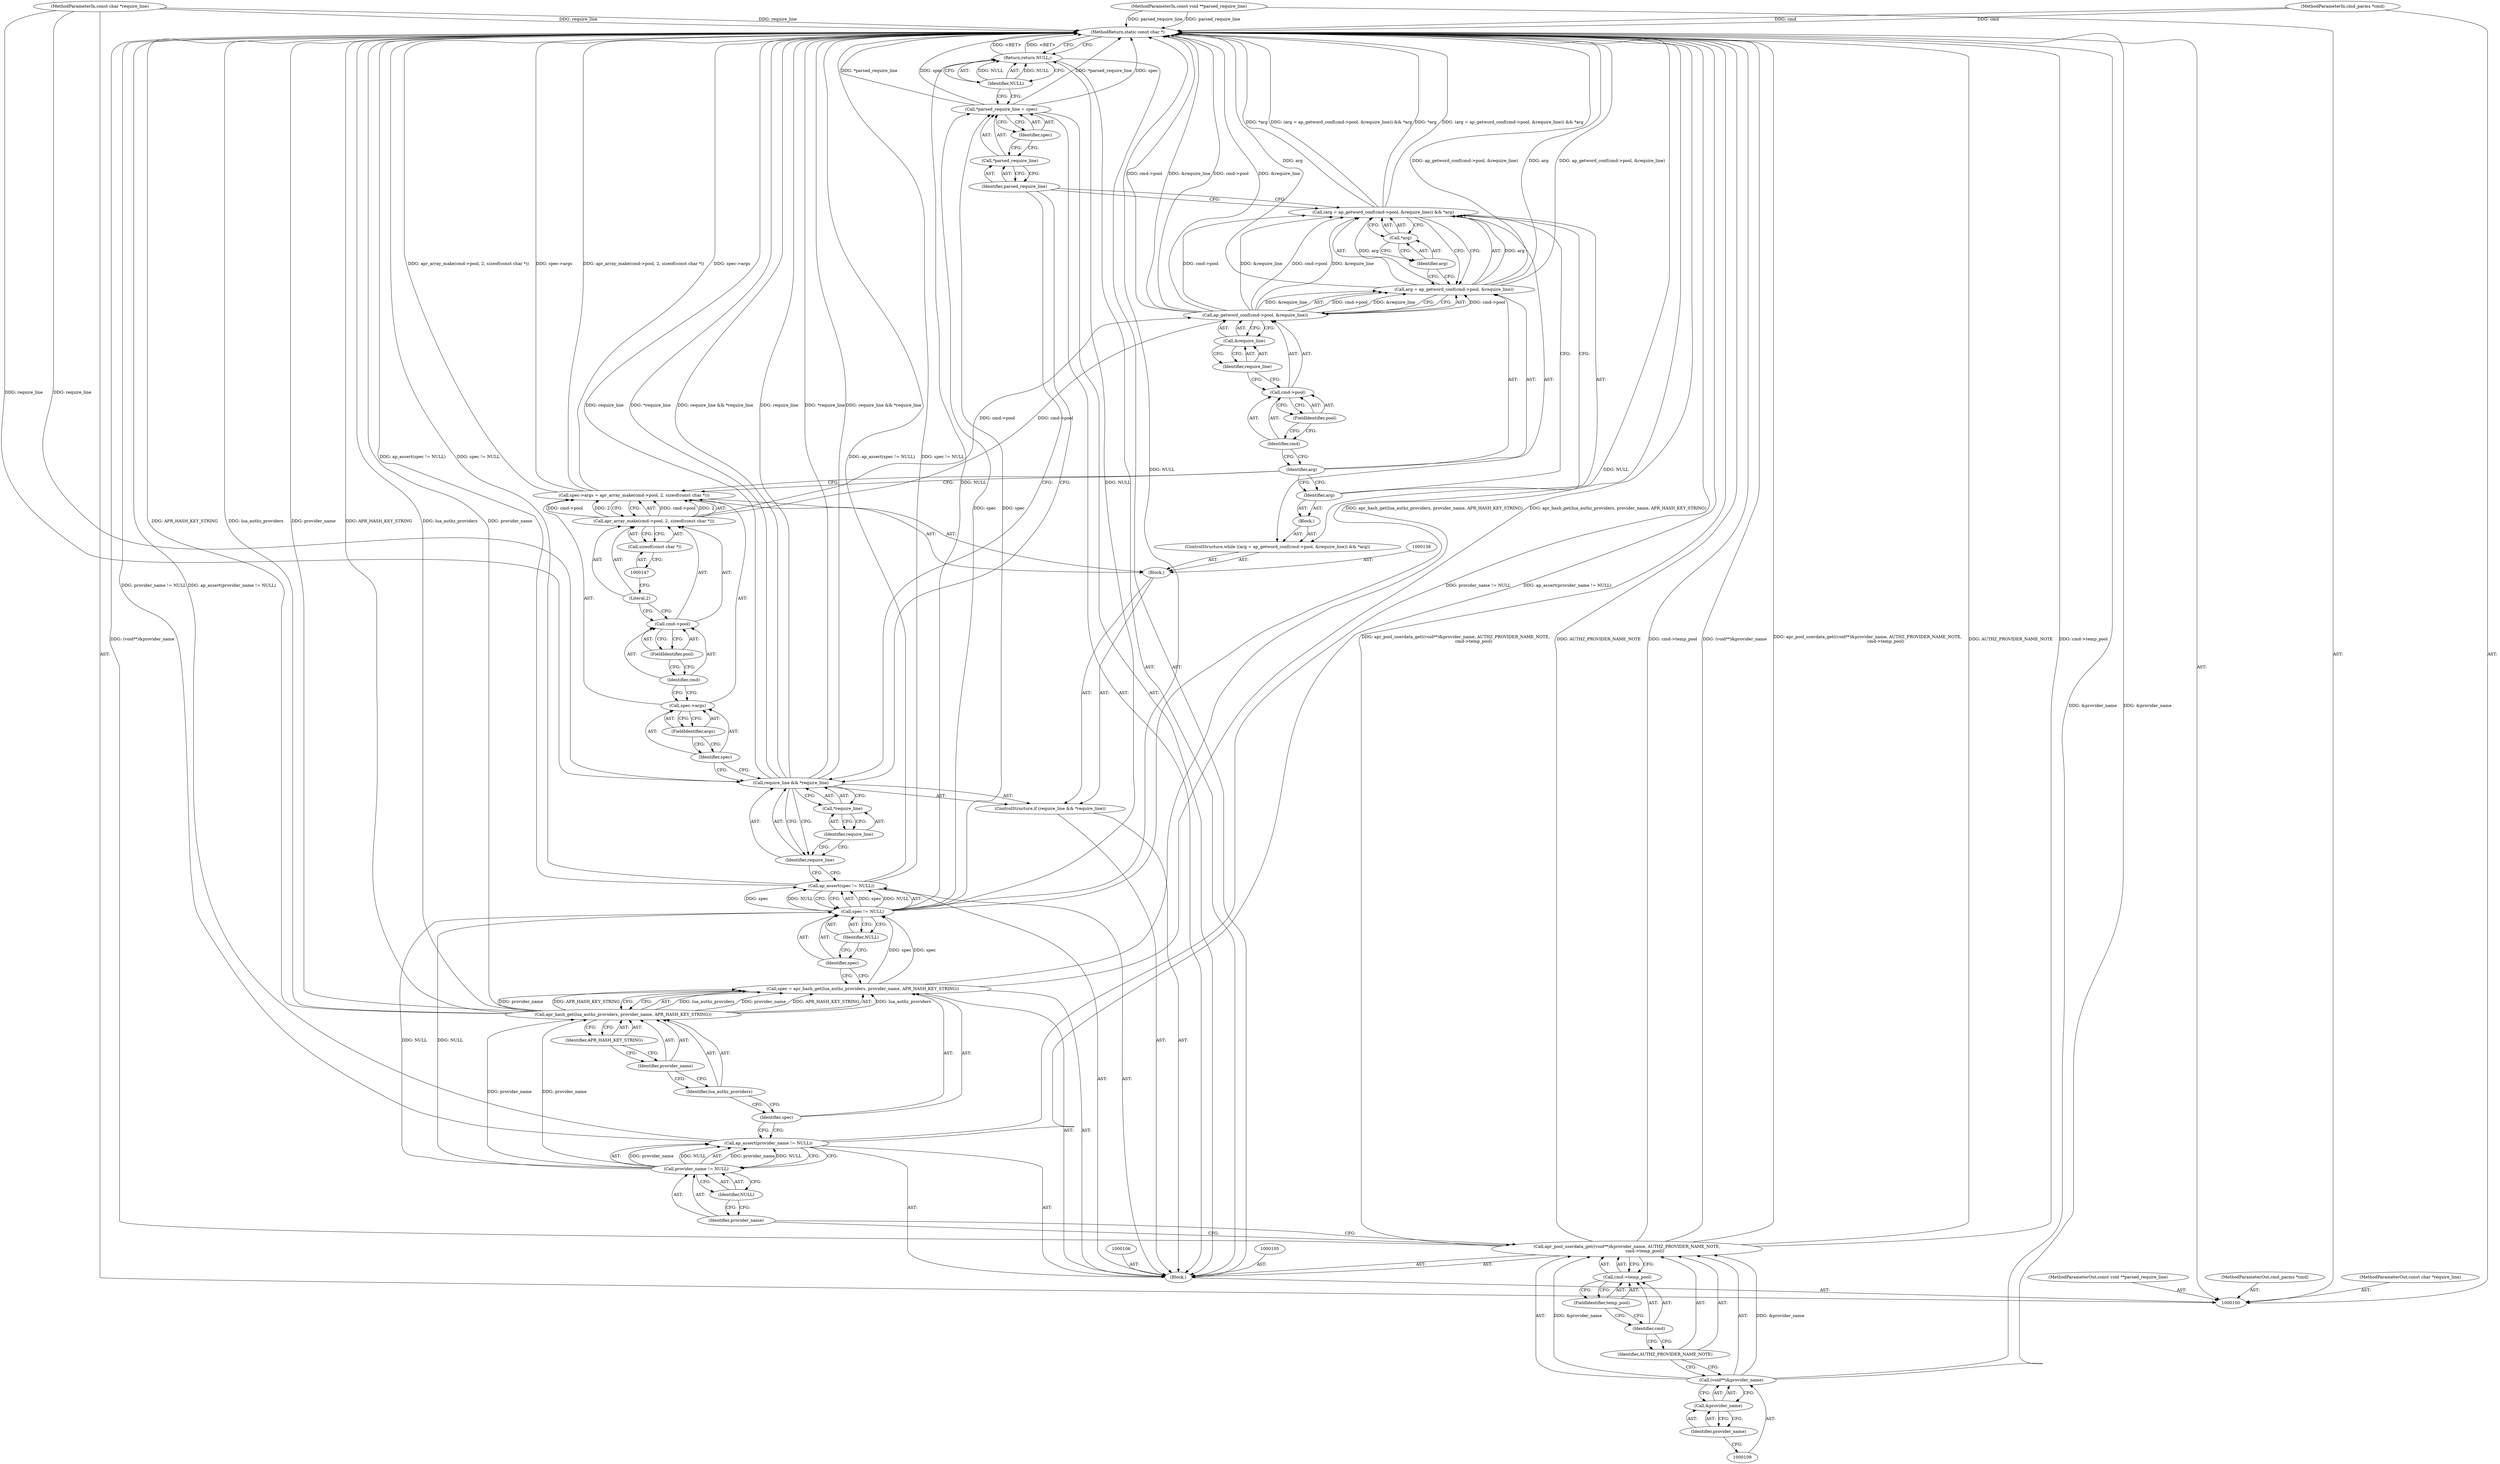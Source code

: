 digraph "1_httpd_3f1693d558d0758f829c8b53993f1749ddf6ffcb_0" {
"1000168" [label="(MethodReturn,static const char *)"];
"1000101" [label="(MethodParameterIn,cmd_parms *cmd)"];
"1000242" [label="(MethodParameterOut,cmd_parms *cmd)"];
"1000102" [label="(MethodParameterIn,const char *require_line)"];
"1000243" [label="(MethodParameterOut,const char *require_line)"];
"1000122" [label="(Call,apr_hash_get(lua_authz_providers, provider_name, APR_HASH_KEY_STRING))"];
"1000123" [label="(Identifier,lua_authz_providers)"];
"1000124" [label="(Identifier,provider_name)"];
"1000120" [label="(Call,spec = apr_hash_get(lua_authz_providers, provider_name, APR_HASH_KEY_STRING))"];
"1000121" [label="(Identifier,spec)"];
"1000125" [label="(Identifier,APR_HASH_KEY_STRING)"];
"1000127" [label="(Call,spec != NULL)"];
"1000128" [label="(Identifier,spec)"];
"1000129" [label="(Identifier,NULL)"];
"1000126" [label="(Call,ap_assert(spec != NULL))"];
"1000133" [label="(Call,*require_line)"];
"1000134" [label="(Identifier,require_line)"];
"1000130" [label="(ControlStructure,if (require_line && *require_line))"];
"1000131" [label="(Call,require_line && *require_line)"];
"1000132" [label="(Identifier,require_line)"];
"1000135" [label="(Block,)"];
"1000140" [label="(FieldIdentifier,args)"];
"1000141" [label="(Call,apr_array_make(cmd->pool, 2, sizeof(const char *)))"];
"1000142" [label="(Call,cmd->pool)"];
"1000143" [label="(Identifier,cmd)"];
"1000144" [label="(FieldIdentifier,pool)"];
"1000145" [label="(Literal,2)"];
"1000146" [label="(Call,sizeof(const char *))"];
"1000137" [label="(Call,spec->args = apr_array_make(cmd->pool, 2, sizeof(const char *)))"];
"1000138" [label="(Call,spec->args)"];
"1000139" [label="(Identifier,spec)"];
"1000149" [label="(Call,(arg = ap_getword_conf(cmd->pool, &require_line)) && *arg)"];
"1000150" [label="(Call,arg = ap_getword_conf(cmd->pool, &require_line))"];
"1000151" [label="(Identifier,arg)"];
"1000152" [label="(Call,ap_getword_conf(cmd->pool, &require_line))"];
"1000153" [label="(Call,cmd->pool)"];
"1000154" [label="(Identifier,cmd)"];
"1000155" [label="(FieldIdentifier,pool)"];
"1000156" [label="(Call,&require_line)"];
"1000157" [label="(Identifier,require_line)"];
"1000158" [label="(Call,*arg)"];
"1000159" [label="(Identifier,arg)"];
"1000160" [label="(Block,)"];
"1000148" [label="(ControlStructure,while ((arg = ap_getword_conf(cmd->pool, &require_line)) && *arg))"];
"1000161" [label="(Identifier,arg)"];
"1000103" [label="(MethodParameterIn,const void **parsed_require_line)"];
"1000244" [label="(MethodParameterOut,const void **parsed_require_line)"];
"1000165" [label="(Identifier,spec)"];
"1000162" [label="(Call,*parsed_require_line = spec)"];
"1000163" [label="(Call,*parsed_require_line)"];
"1000164" [label="(Identifier,parsed_require_line)"];
"1000167" [label="(Identifier,NULL)"];
"1000166" [label="(Return,return NULL;)"];
"1000104" [label="(Block,)"];
"1000108" [label="(Call,(void**)&provider_name)"];
"1000110" [label="(Call,&provider_name)"];
"1000111" [label="(Identifier,provider_name)"];
"1000107" [label="(Call,apr_pool_userdata_get((void**)&provider_name, AUTHZ_PROVIDER_NAME_NOTE,\n                           cmd->temp_pool))"];
"1000112" [label="(Identifier,AUTHZ_PROVIDER_NAME_NOTE)"];
"1000113" [label="(Call,cmd->temp_pool)"];
"1000114" [label="(Identifier,cmd)"];
"1000115" [label="(FieldIdentifier,temp_pool)"];
"1000117" [label="(Call,provider_name != NULL)"];
"1000118" [label="(Identifier,provider_name)"];
"1000119" [label="(Identifier,NULL)"];
"1000116" [label="(Call,ap_assert(provider_name != NULL))"];
"1000168" -> "1000100"  [label="AST: "];
"1000168" -> "1000166"  [label="CFG: "];
"1000116" -> "1000168"  [label="DDG: provider_name != NULL"];
"1000116" -> "1000168"  [label="DDG: ap_assert(provider_name != NULL)"];
"1000126" -> "1000168"  [label="DDG: ap_assert(spec != NULL)"];
"1000126" -> "1000168"  [label="DDG: spec != NULL"];
"1000122" -> "1000168"  [label="DDG: APR_HASH_KEY_STRING"];
"1000122" -> "1000168"  [label="DDG: lua_authz_providers"];
"1000122" -> "1000168"  [label="DDG: provider_name"];
"1000107" -> "1000168"  [label="DDG: (void**)&provider_name"];
"1000107" -> "1000168"  [label="DDG: apr_pool_userdata_get((void**)&provider_name, AUTHZ_PROVIDER_NAME_NOTE,\n                           cmd->temp_pool)"];
"1000107" -> "1000168"  [label="DDG: AUTHZ_PROVIDER_NAME_NOTE"];
"1000107" -> "1000168"  [label="DDG: cmd->temp_pool"];
"1000150" -> "1000168"  [label="DDG: ap_getword_conf(cmd->pool, &require_line)"];
"1000150" -> "1000168"  [label="DDG: arg"];
"1000149" -> "1000168"  [label="DDG: (arg = ap_getword_conf(cmd->pool, &require_line)) && *arg"];
"1000149" -> "1000168"  [label="DDG: *arg"];
"1000120" -> "1000168"  [label="DDG: apr_hash_get(lua_authz_providers, provider_name, APR_HASH_KEY_STRING)"];
"1000131" -> "1000168"  [label="DDG: require_line"];
"1000131" -> "1000168"  [label="DDG: *require_line"];
"1000131" -> "1000168"  [label="DDG: require_line && *require_line"];
"1000137" -> "1000168"  [label="DDG: apr_array_make(cmd->pool, 2, sizeof(const char *))"];
"1000137" -> "1000168"  [label="DDG: spec->args"];
"1000127" -> "1000168"  [label="DDG: NULL"];
"1000103" -> "1000168"  [label="DDG: parsed_require_line"];
"1000152" -> "1000168"  [label="DDG: cmd->pool"];
"1000152" -> "1000168"  [label="DDG: &require_line"];
"1000102" -> "1000168"  [label="DDG: require_line"];
"1000101" -> "1000168"  [label="DDG: cmd"];
"1000108" -> "1000168"  [label="DDG: &provider_name"];
"1000162" -> "1000168"  [label="DDG: *parsed_require_line"];
"1000162" -> "1000168"  [label="DDG: spec"];
"1000166" -> "1000168"  [label="DDG: <RET>"];
"1000101" -> "1000100"  [label="AST: "];
"1000101" -> "1000168"  [label="DDG: cmd"];
"1000242" -> "1000100"  [label="AST: "];
"1000102" -> "1000100"  [label="AST: "];
"1000102" -> "1000168"  [label="DDG: require_line"];
"1000102" -> "1000131"  [label="DDG: require_line"];
"1000243" -> "1000100"  [label="AST: "];
"1000122" -> "1000120"  [label="AST: "];
"1000122" -> "1000125"  [label="CFG: "];
"1000123" -> "1000122"  [label="AST: "];
"1000124" -> "1000122"  [label="AST: "];
"1000125" -> "1000122"  [label="AST: "];
"1000120" -> "1000122"  [label="CFG: "];
"1000122" -> "1000168"  [label="DDG: APR_HASH_KEY_STRING"];
"1000122" -> "1000168"  [label="DDG: lua_authz_providers"];
"1000122" -> "1000168"  [label="DDG: provider_name"];
"1000122" -> "1000120"  [label="DDG: lua_authz_providers"];
"1000122" -> "1000120"  [label="DDG: provider_name"];
"1000122" -> "1000120"  [label="DDG: APR_HASH_KEY_STRING"];
"1000117" -> "1000122"  [label="DDG: provider_name"];
"1000123" -> "1000122"  [label="AST: "];
"1000123" -> "1000121"  [label="CFG: "];
"1000124" -> "1000123"  [label="CFG: "];
"1000124" -> "1000122"  [label="AST: "];
"1000124" -> "1000123"  [label="CFG: "];
"1000125" -> "1000124"  [label="CFG: "];
"1000120" -> "1000104"  [label="AST: "];
"1000120" -> "1000122"  [label="CFG: "];
"1000121" -> "1000120"  [label="AST: "];
"1000122" -> "1000120"  [label="AST: "];
"1000128" -> "1000120"  [label="CFG: "];
"1000120" -> "1000168"  [label="DDG: apr_hash_get(lua_authz_providers, provider_name, APR_HASH_KEY_STRING)"];
"1000122" -> "1000120"  [label="DDG: lua_authz_providers"];
"1000122" -> "1000120"  [label="DDG: provider_name"];
"1000122" -> "1000120"  [label="DDG: APR_HASH_KEY_STRING"];
"1000120" -> "1000127"  [label="DDG: spec"];
"1000121" -> "1000120"  [label="AST: "];
"1000121" -> "1000116"  [label="CFG: "];
"1000123" -> "1000121"  [label="CFG: "];
"1000125" -> "1000122"  [label="AST: "];
"1000125" -> "1000124"  [label="CFG: "];
"1000122" -> "1000125"  [label="CFG: "];
"1000127" -> "1000126"  [label="AST: "];
"1000127" -> "1000129"  [label="CFG: "];
"1000128" -> "1000127"  [label="AST: "];
"1000129" -> "1000127"  [label="AST: "];
"1000126" -> "1000127"  [label="CFG: "];
"1000127" -> "1000168"  [label="DDG: NULL"];
"1000127" -> "1000126"  [label="DDG: spec"];
"1000127" -> "1000126"  [label="DDG: NULL"];
"1000120" -> "1000127"  [label="DDG: spec"];
"1000117" -> "1000127"  [label="DDG: NULL"];
"1000127" -> "1000162"  [label="DDG: spec"];
"1000127" -> "1000166"  [label="DDG: NULL"];
"1000128" -> "1000127"  [label="AST: "];
"1000128" -> "1000120"  [label="CFG: "];
"1000129" -> "1000128"  [label="CFG: "];
"1000129" -> "1000127"  [label="AST: "];
"1000129" -> "1000128"  [label="CFG: "];
"1000127" -> "1000129"  [label="CFG: "];
"1000126" -> "1000104"  [label="AST: "];
"1000126" -> "1000127"  [label="CFG: "];
"1000127" -> "1000126"  [label="AST: "];
"1000132" -> "1000126"  [label="CFG: "];
"1000126" -> "1000168"  [label="DDG: ap_assert(spec != NULL)"];
"1000126" -> "1000168"  [label="DDG: spec != NULL"];
"1000127" -> "1000126"  [label="DDG: spec"];
"1000127" -> "1000126"  [label="DDG: NULL"];
"1000133" -> "1000131"  [label="AST: "];
"1000133" -> "1000134"  [label="CFG: "];
"1000134" -> "1000133"  [label="AST: "];
"1000131" -> "1000133"  [label="CFG: "];
"1000134" -> "1000133"  [label="AST: "];
"1000134" -> "1000132"  [label="CFG: "];
"1000133" -> "1000134"  [label="CFG: "];
"1000130" -> "1000104"  [label="AST: "];
"1000131" -> "1000130"  [label="AST: "];
"1000135" -> "1000130"  [label="AST: "];
"1000131" -> "1000130"  [label="AST: "];
"1000131" -> "1000132"  [label="CFG: "];
"1000131" -> "1000133"  [label="CFG: "];
"1000132" -> "1000131"  [label="AST: "];
"1000133" -> "1000131"  [label="AST: "];
"1000139" -> "1000131"  [label="CFG: "];
"1000164" -> "1000131"  [label="CFG: "];
"1000131" -> "1000168"  [label="DDG: require_line"];
"1000131" -> "1000168"  [label="DDG: *require_line"];
"1000131" -> "1000168"  [label="DDG: require_line && *require_line"];
"1000102" -> "1000131"  [label="DDG: require_line"];
"1000132" -> "1000131"  [label="AST: "];
"1000132" -> "1000126"  [label="CFG: "];
"1000134" -> "1000132"  [label="CFG: "];
"1000131" -> "1000132"  [label="CFG: "];
"1000135" -> "1000130"  [label="AST: "];
"1000136" -> "1000135"  [label="AST: "];
"1000137" -> "1000135"  [label="AST: "];
"1000148" -> "1000135"  [label="AST: "];
"1000140" -> "1000138"  [label="AST: "];
"1000140" -> "1000139"  [label="CFG: "];
"1000138" -> "1000140"  [label="CFG: "];
"1000141" -> "1000137"  [label="AST: "];
"1000141" -> "1000146"  [label="CFG: "];
"1000142" -> "1000141"  [label="AST: "];
"1000145" -> "1000141"  [label="AST: "];
"1000146" -> "1000141"  [label="AST: "];
"1000137" -> "1000141"  [label="CFG: "];
"1000141" -> "1000137"  [label="DDG: cmd->pool"];
"1000141" -> "1000137"  [label="DDG: 2"];
"1000141" -> "1000152"  [label="DDG: cmd->pool"];
"1000142" -> "1000141"  [label="AST: "];
"1000142" -> "1000144"  [label="CFG: "];
"1000143" -> "1000142"  [label="AST: "];
"1000144" -> "1000142"  [label="AST: "];
"1000145" -> "1000142"  [label="CFG: "];
"1000143" -> "1000142"  [label="AST: "];
"1000143" -> "1000138"  [label="CFG: "];
"1000144" -> "1000143"  [label="CFG: "];
"1000144" -> "1000142"  [label="AST: "];
"1000144" -> "1000143"  [label="CFG: "];
"1000142" -> "1000144"  [label="CFG: "];
"1000145" -> "1000141"  [label="AST: "];
"1000145" -> "1000142"  [label="CFG: "];
"1000147" -> "1000145"  [label="CFG: "];
"1000146" -> "1000141"  [label="AST: "];
"1000146" -> "1000147"  [label="CFG: "];
"1000147" -> "1000146"  [label="AST: "];
"1000141" -> "1000146"  [label="CFG: "];
"1000137" -> "1000135"  [label="AST: "];
"1000137" -> "1000141"  [label="CFG: "];
"1000138" -> "1000137"  [label="AST: "];
"1000141" -> "1000137"  [label="AST: "];
"1000151" -> "1000137"  [label="CFG: "];
"1000137" -> "1000168"  [label="DDG: apr_array_make(cmd->pool, 2, sizeof(const char *))"];
"1000137" -> "1000168"  [label="DDG: spec->args"];
"1000141" -> "1000137"  [label="DDG: cmd->pool"];
"1000141" -> "1000137"  [label="DDG: 2"];
"1000138" -> "1000137"  [label="AST: "];
"1000138" -> "1000140"  [label="CFG: "];
"1000139" -> "1000138"  [label="AST: "];
"1000140" -> "1000138"  [label="AST: "];
"1000143" -> "1000138"  [label="CFG: "];
"1000139" -> "1000138"  [label="AST: "];
"1000139" -> "1000131"  [label="CFG: "];
"1000140" -> "1000139"  [label="CFG: "];
"1000149" -> "1000148"  [label="AST: "];
"1000149" -> "1000150"  [label="CFG: "];
"1000149" -> "1000158"  [label="CFG: "];
"1000150" -> "1000149"  [label="AST: "];
"1000158" -> "1000149"  [label="AST: "];
"1000161" -> "1000149"  [label="CFG: "];
"1000164" -> "1000149"  [label="CFG: "];
"1000149" -> "1000168"  [label="DDG: (arg = ap_getword_conf(cmd->pool, &require_line)) && *arg"];
"1000149" -> "1000168"  [label="DDG: *arg"];
"1000150" -> "1000149"  [label="DDG: arg"];
"1000152" -> "1000149"  [label="DDG: cmd->pool"];
"1000152" -> "1000149"  [label="DDG: &require_line"];
"1000150" -> "1000149"  [label="AST: "];
"1000150" -> "1000152"  [label="CFG: "];
"1000151" -> "1000150"  [label="AST: "];
"1000152" -> "1000150"  [label="AST: "];
"1000159" -> "1000150"  [label="CFG: "];
"1000149" -> "1000150"  [label="CFG: "];
"1000150" -> "1000168"  [label="DDG: ap_getword_conf(cmd->pool, &require_line)"];
"1000150" -> "1000168"  [label="DDG: arg"];
"1000150" -> "1000149"  [label="DDG: arg"];
"1000152" -> "1000150"  [label="DDG: cmd->pool"];
"1000152" -> "1000150"  [label="DDG: &require_line"];
"1000151" -> "1000150"  [label="AST: "];
"1000151" -> "1000161"  [label="CFG: "];
"1000151" -> "1000137"  [label="CFG: "];
"1000154" -> "1000151"  [label="CFG: "];
"1000152" -> "1000150"  [label="AST: "];
"1000152" -> "1000156"  [label="CFG: "];
"1000153" -> "1000152"  [label="AST: "];
"1000156" -> "1000152"  [label="AST: "];
"1000150" -> "1000152"  [label="CFG: "];
"1000152" -> "1000168"  [label="DDG: cmd->pool"];
"1000152" -> "1000168"  [label="DDG: &require_line"];
"1000152" -> "1000149"  [label="DDG: cmd->pool"];
"1000152" -> "1000149"  [label="DDG: &require_line"];
"1000152" -> "1000150"  [label="DDG: cmd->pool"];
"1000152" -> "1000150"  [label="DDG: &require_line"];
"1000141" -> "1000152"  [label="DDG: cmd->pool"];
"1000153" -> "1000152"  [label="AST: "];
"1000153" -> "1000155"  [label="CFG: "];
"1000154" -> "1000153"  [label="AST: "];
"1000155" -> "1000153"  [label="AST: "];
"1000157" -> "1000153"  [label="CFG: "];
"1000154" -> "1000153"  [label="AST: "];
"1000154" -> "1000151"  [label="CFG: "];
"1000155" -> "1000154"  [label="CFG: "];
"1000155" -> "1000153"  [label="AST: "];
"1000155" -> "1000154"  [label="CFG: "];
"1000153" -> "1000155"  [label="CFG: "];
"1000156" -> "1000152"  [label="AST: "];
"1000156" -> "1000157"  [label="CFG: "];
"1000157" -> "1000156"  [label="AST: "];
"1000152" -> "1000156"  [label="CFG: "];
"1000157" -> "1000156"  [label="AST: "];
"1000157" -> "1000153"  [label="CFG: "];
"1000156" -> "1000157"  [label="CFG: "];
"1000158" -> "1000149"  [label="AST: "];
"1000158" -> "1000159"  [label="CFG: "];
"1000159" -> "1000158"  [label="AST: "];
"1000149" -> "1000158"  [label="CFG: "];
"1000159" -> "1000158"  [label="AST: "];
"1000159" -> "1000150"  [label="CFG: "];
"1000158" -> "1000159"  [label="CFG: "];
"1000160" -> "1000148"  [label="AST: "];
"1000161" -> "1000160"  [label="AST: "];
"1000148" -> "1000135"  [label="AST: "];
"1000149" -> "1000148"  [label="AST: "];
"1000160" -> "1000148"  [label="AST: "];
"1000161" -> "1000160"  [label="AST: "];
"1000161" -> "1000149"  [label="CFG: "];
"1000151" -> "1000161"  [label="CFG: "];
"1000103" -> "1000100"  [label="AST: "];
"1000103" -> "1000168"  [label="DDG: parsed_require_line"];
"1000244" -> "1000100"  [label="AST: "];
"1000165" -> "1000162"  [label="AST: "];
"1000165" -> "1000163"  [label="CFG: "];
"1000162" -> "1000165"  [label="CFG: "];
"1000162" -> "1000104"  [label="AST: "];
"1000162" -> "1000165"  [label="CFG: "];
"1000163" -> "1000162"  [label="AST: "];
"1000165" -> "1000162"  [label="AST: "];
"1000167" -> "1000162"  [label="CFG: "];
"1000162" -> "1000168"  [label="DDG: *parsed_require_line"];
"1000162" -> "1000168"  [label="DDG: spec"];
"1000127" -> "1000162"  [label="DDG: spec"];
"1000163" -> "1000162"  [label="AST: "];
"1000163" -> "1000164"  [label="CFG: "];
"1000164" -> "1000163"  [label="AST: "];
"1000165" -> "1000163"  [label="CFG: "];
"1000164" -> "1000163"  [label="AST: "];
"1000164" -> "1000149"  [label="CFG: "];
"1000164" -> "1000131"  [label="CFG: "];
"1000163" -> "1000164"  [label="CFG: "];
"1000167" -> "1000166"  [label="AST: "];
"1000167" -> "1000162"  [label="CFG: "];
"1000166" -> "1000167"  [label="CFG: "];
"1000167" -> "1000166"  [label="DDG: NULL"];
"1000166" -> "1000104"  [label="AST: "];
"1000166" -> "1000167"  [label="CFG: "];
"1000167" -> "1000166"  [label="AST: "];
"1000168" -> "1000166"  [label="CFG: "];
"1000166" -> "1000168"  [label="DDG: <RET>"];
"1000167" -> "1000166"  [label="DDG: NULL"];
"1000127" -> "1000166"  [label="DDG: NULL"];
"1000104" -> "1000100"  [label="AST: "];
"1000105" -> "1000104"  [label="AST: "];
"1000106" -> "1000104"  [label="AST: "];
"1000107" -> "1000104"  [label="AST: "];
"1000116" -> "1000104"  [label="AST: "];
"1000120" -> "1000104"  [label="AST: "];
"1000126" -> "1000104"  [label="AST: "];
"1000130" -> "1000104"  [label="AST: "];
"1000162" -> "1000104"  [label="AST: "];
"1000166" -> "1000104"  [label="AST: "];
"1000108" -> "1000107"  [label="AST: "];
"1000108" -> "1000110"  [label="CFG: "];
"1000109" -> "1000108"  [label="AST: "];
"1000110" -> "1000108"  [label="AST: "];
"1000112" -> "1000108"  [label="CFG: "];
"1000108" -> "1000168"  [label="DDG: &provider_name"];
"1000108" -> "1000107"  [label="DDG: &provider_name"];
"1000110" -> "1000108"  [label="AST: "];
"1000110" -> "1000111"  [label="CFG: "];
"1000111" -> "1000110"  [label="AST: "];
"1000108" -> "1000110"  [label="CFG: "];
"1000111" -> "1000110"  [label="AST: "];
"1000111" -> "1000109"  [label="CFG: "];
"1000110" -> "1000111"  [label="CFG: "];
"1000107" -> "1000104"  [label="AST: "];
"1000107" -> "1000113"  [label="CFG: "];
"1000108" -> "1000107"  [label="AST: "];
"1000112" -> "1000107"  [label="AST: "];
"1000113" -> "1000107"  [label="AST: "];
"1000118" -> "1000107"  [label="CFG: "];
"1000107" -> "1000168"  [label="DDG: (void**)&provider_name"];
"1000107" -> "1000168"  [label="DDG: apr_pool_userdata_get((void**)&provider_name, AUTHZ_PROVIDER_NAME_NOTE,\n                           cmd->temp_pool)"];
"1000107" -> "1000168"  [label="DDG: AUTHZ_PROVIDER_NAME_NOTE"];
"1000107" -> "1000168"  [label="DDG: cmd->temp_pool"];
"1000108" -> "1000107"  [label="DDG: &provider_name"];
"1000112" -> "1000107"  [label="AST: "];
"1000112" -> "1000108"  [label="CFG: "];
"1000114" -> "1000112"  [label="CFG: "];
"1000113" -> "1000107"  [label="AST: "];
"1000113" -> "1000115"  [label="CFG: "];
"1000114" -> "1000113"  [label="AST: "];
"1000115" -> "1000113"  [label="AST: "];
"1000107" -> "1000113"  [label="CFG: "];
"1000114" -> "1000113"  [label="AST: "];
"1000114" -> "1000112"  [label="CFG: "];
"1000115" -> "1000114"  [label="CFG: "];
"1000115" -> "1000113"  [label="AST: "];
"1000115" -> "1000114"  [label="CFG: "];
"1000113" -> "1000115"  [label="CFG: "];
"1000117" -> "1000116"  [label="AST: "];
"1000117" -> "1000119"  [label="CFG: "];
"1000118" -> "1000117"  [label="AST: "];
"1000119" -> "1000117"  [label="AST: "];
"1000116" -> "1000117"  [label="CFG: "];
"1000117" -> "1000116"  [label="DDG: provider_name"];
"1000117" -> "1000116"  [label="DDG: NULL"];
"1000117" -> "1000122"  [label="DDG: provider_name"];
"1000117" -> "1000127"  [label="DDG: NULL"];
"1000118" -> "1000117"  [label="AST: "];
"1000118" -> "1000107"  [label="CFG: "];
"1000119" -> "1000118"  [label="CFG: "];
"1000119" -> "1000117"  [label="AST: "];
"1000119" -> "1000118"  [label="CFG: "];
"1000117" -> "1000119"  [label="CFG: "];
"1000116" -> "1000104"  [label="AST: "];
"1000116" -> "1000117"  [label="CFG: "];
"1000117" -> "1000116"  [label="AST: "];
"1000121" -> "1000116"  [label="CFG: "];
"1000116" -> "1000168"  [label="DDG: provider_name != NULL"];
"1000116" -> "1000168"  [label="DDG: ap_assert(provider_name != NULL)"];
"1000117" -> "1000116"  [label="DDG: provider_name"];
"1000117" -> "1000116"  [label="DDG: NULL"];
}

